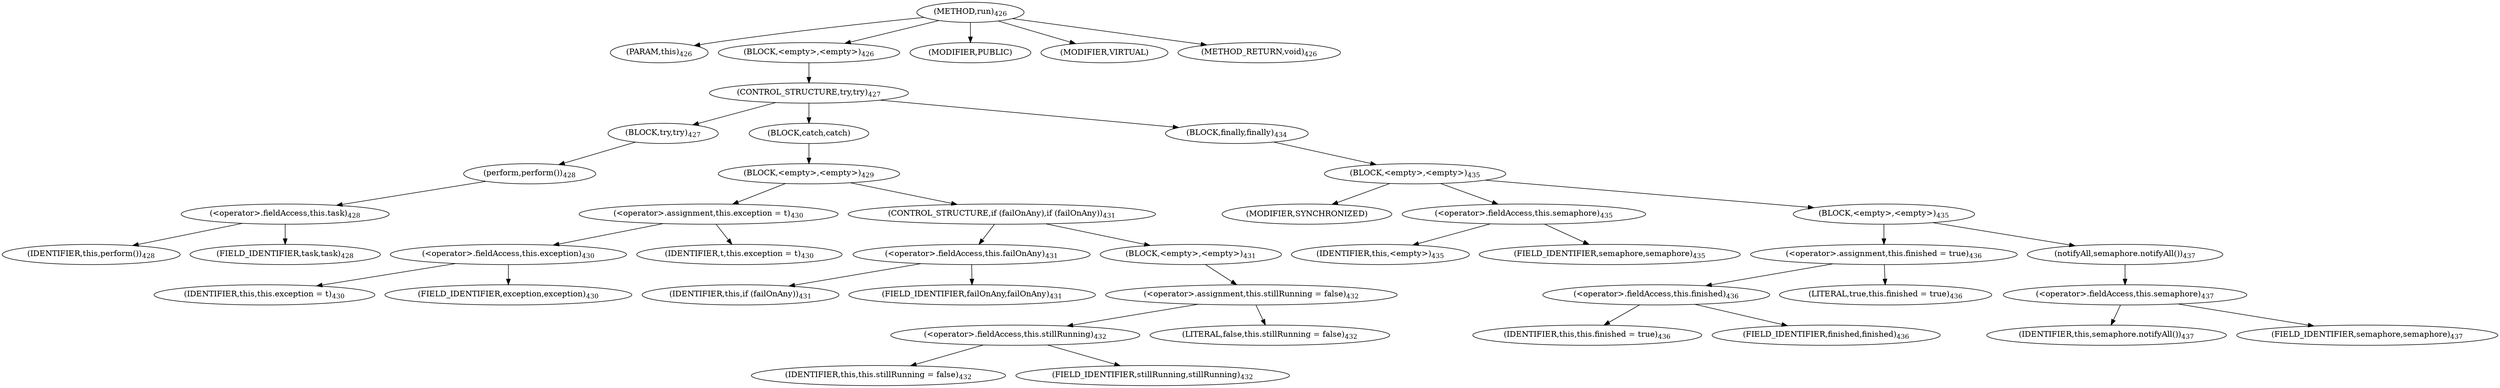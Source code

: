 digraph "run" {  
"848" [label = <(METHOD,run)<SUB>426</SUB>> ]
"849" [label = <(PARAM,this)<SUB>426</SUB>> ]
"850" [label = <(BLOCK,&lt;empty&gt;,&lt;empty&gt;)<SUB>426</SUB>> ]
"851" [label = <(CONTROL_STRUCTURE,try,try)<SUB>427</SUB>> ]
"852" [label = <(BLOCK,try,try)<SUB>427</SUB>> ]
"853" [label = <(perform,perform())<SUB>428</SUB>> ]
"854" [label = <(&lt;operator&gt;.fieldAccess,this.task)<SUB>428</SUB>> ]
"855" [label = <(IDENTIFIER,this,perform())<SUB>428</SUB>> ]
"856" [label = <(FIELD_IDENTIFIER,task,task)<SUB>428</SUB>> ]
"857" [label = <(BLOCK,catch,catch)> ]
"858" [label = <(BLOCK,&lt;empty&gt;,&lt;empty&gt;)<SUB>429</SUB>> ]
"859" [label = <(&lt;operator&gt;.assignment,this.exception = t)<SUB>430</SUB>> ]
"860" [label = <(&lt;operator&gt;.fieldAccess,this.exception)<SUB>430</SUB>> ]
"861" [label = <(IDENTIFIER,this,this.exception = t)<SUB>430</SUB>> ]
"862" [label = <(FIELD_IDENTIFIER,exception,exception)<SUB>430</SUB>> ]
"863" [label = <(IDENTIFIER,t,this.exception = t)<SUB>430</SUB>> ]
"864" [label = <(CONTROL_STRUCTURE,if (failOnAny),if (failOnAny))<SUB>431</SUB>> ]
"865" [label = <(&lt;operator&gt;.fieldAccess,this.failOnAny)<SUB>431</SUB>> ]
"866" [label = <(IDENTIFIER,this,if (failOnAny))<SUB>431</SUB>> ]
"867" [label = <(FIELD_IDENTIFIER,failOnAny,failOnAny)<SUB>431</SUB>> ]
"868" [label = <(BLOCK,&lt;empty&gt;,&lt;empty&gt;)<SUB>431</SUB>> ]
"869" [label = <(&lt;operator&gt;.assignment,this.stillRunning = false)<SUB>432</SUB>> ]
"870" [label = <(&lt;operator&gt;.fieldAccess,this.stillRunning)<SUB>432</SUB>> ]
"871" [label = <(IDENTIFIER,this,this.stillRunning = false)<SUB>432</SUB>> ]
"872" [label = <(FIELD_IDENTIFIER,stillRunning,stillRunning)<SUB>432</SUB>> ]
"873" [label = <(LITERAL,false,this.stillRunning = false)<SUB>432</SUB>> ]
"874" [label = <(BLOCK,finally,finally)<SUB>434</SUB>> ]
"875" [label = <(BLOCK,&lt;empty&gt;,&lt;empty&gt;)<SUB>435</SUB>> ]
"876" [label = <(MODIFIER,SYNCHRONIZED)> ]
"877" [label = <(&lt;operator&gt;.fieldAccess,this.semaphore)<SUB>435</SUB>> ]
"878" [label = <(IDENTIFIER,this,&lt;empty&gt;)<SUB>435</SUB>> ]
"879" [label = <(FIELD_IDENTIFIER,semaphore,semaphore)<SUB>435</SUB>> ]
"880" [label = <(BLOCK,&lt;empty&gt;,&lt;empty&gt;)<SUB>435</SUB>> ]
"881" [label = <(&lt;operator&gt;.assignment,this.finished = true)<SUB>436</SUB>> ]
"882" [label = <(&lt;operator&gt;.fieldAccess,this.finished)<SUB>436</SUB>> ]
"883" [label = <(IDENTIFIER,this,this.finished = true)<SUB>436</SUB>> ]
"884" [label = <(FIELD_IDENTIFIER,finished,finished)<SUB>436</SUB>> ]
"885" [label = <(LITERAL,true,this.finished = true)<SUB>436</SUB>> ]
"886" [label = <(notifyAll,semaphore.notifyAll())<SUB>437</SUB>> ]
"887" [label = <(&lt;operator&gt;.fieldAccess,this.semaphore)<SUB>437</SUB>> ]
"888" [label = <(IDENTIFIER,this,semaphore.notifyAll())<SUB>437</SUB>> ]
"889" [label = <(FIELD_IDENTIFIER,semaphore,semaphore)<SUB>437</SUB>> ]
"890" [label = <(MODIFIER,PUBLIC)> ]
"891" [label = <(MODIFIER,VIRTUAL)> ]
"892" [label = <(METHOD_RETURN,void)<SUB>426</SUB>> ]
  "848" -> "849" 
  "848" -> "850" 
  "848" -> "890" 
  "848" -> "891" 
  "848" -> "892" 
  "850" -> "851" 
  "851" -> "852" 
  "851" -> "857" 
  "851" -> "874" 
  "852" -> "853" 
  "853" -> "854" 
  "854" -> "855" 
  "854" -> "856" 
  "857" -> "858" 
  "858" -> "859" 
  "858" -> "864" 
  "859" -> "860" 
  "859" -> "863" 
  "860" -> "861" 
  "860" -> "862" 
  "864" -> "865" 
  "864" -> "868" 
  "865" -> "866" 
  "865" -> "867" 
  "868" -> "869" 
  "869" -> "870" 
  "869" -> "873" 
  "870" -> "871" 
  "870" -> "872" 
  "874" -> "875" 
  "875" -> "876" 
  "875" -> "877" 
  "875" -> "880" 
  "877" -> "878" 
  "877" -> "879" 
  "880" -> "881" 
  "880" -> "886" 
  "881" -> "882" 
  "881" -> "885" 
  "882" -> "883" 
  "882" -> "884" 
  "886" -> "887" 
  "887" -> "888" 
  "887" -> "889" 
}
